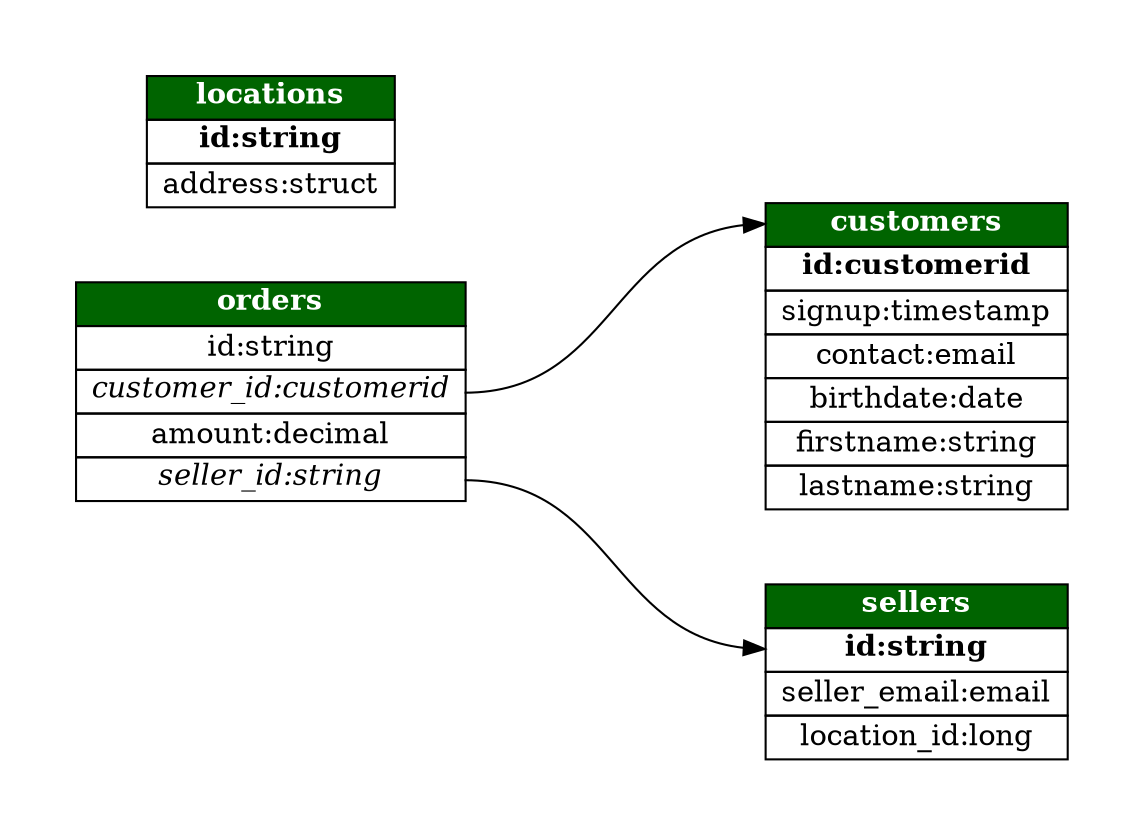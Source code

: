 
digraph {
graph [pad="0.5", nodesep="0.5", ranksep="2"];
node [shape=plain]
rankdir=LR;



hr_sellers [label=<
<table border="0" cellborder="1" cellspacing="0">
<tr><td port="0" bgcolor="darkgreen"><B><FONT color="white"> sellers </FONT></B></td></tr>
<tr><td port="id"><B> id:string </B></td></tr>
<tr><td port="seller_email"> seller_email:email </td></tr>
<tr><td port="location_id"> location_id:long </td></tr>
</table>>];



hr_locations [label=<
<table border="0" cellborder="1" cellspacing="0">
<tr><td port="0" bgcolor="darkgreen"><B><FONT color="white"> locations </FONT></B></td></tr>
<tr><td port="id"><B> id:string </B></td></tr>
<tr><td port="address"> address:struct </td></tr>
</table>>];



sales_customers [label=<
<table border="0" cellborder="1" cellspacing="0">
<tr><td port="0" bgcolor="darkgreen"><B><FONT color="white"> customers </FONT></B></td></tr>
<tr><td port="id"><B> id:customerid </B></td></tr>
<tr><td port="signup"> signup:timestamp </td></tr>
<tr><td port="contact"> contact:email </td></tr>
<tr><td port="birthdate"> birthdate:date </td></tr>
<tr><td port="name1"> firstname:string </td></tr>
<tr><td port="name2"> lastname:string </td></tr>
</table>>];



sales_orders [label=<
<table border="0" cellborder="1" cellspacing="0">
<tr><td port="0" bgcolor="darkgreen"><B><FONT color="white"> orders </FONT></B></td></tr>
<tr><td port="order_id"> id:string </td></tr>
<tr><td port="customer_id"><I> customer_id:customerid </I></td></tr>
<tr><td port="amount"> amount:decimal </td></tr>
<tr><td port="seller_id"><I> seller_id:string </I></td></tr>
</table>>];

sales_orders:customer_id -> sales_customers:0
sales_orders:seller_id -> hr_sellers:id
}
